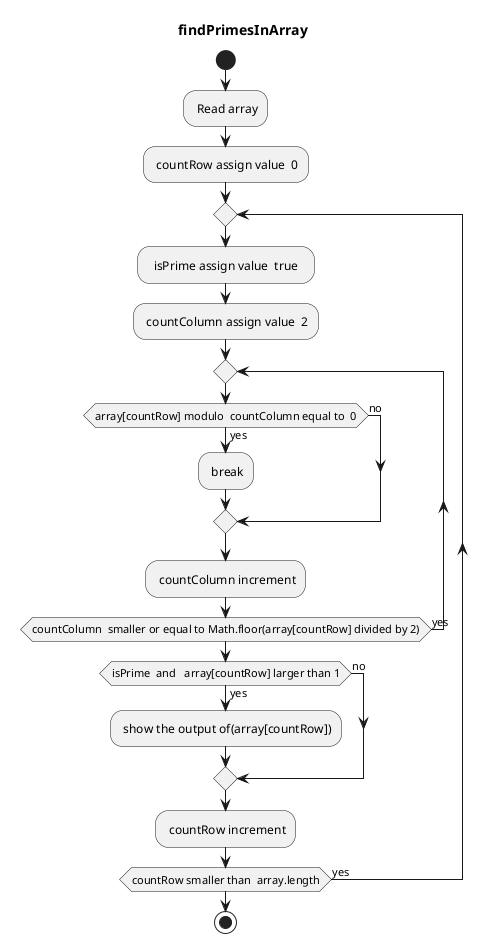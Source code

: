 @startuml
start
title  findPrimesInArray 
: Read array;
: countRow assign value  0;
repeat
 :  isPrime assign value  true  ; 
  : countColumn assign value  2;
  repeat
    if (array[countRow] modulo  countColumn equal to  0) then (yes)
      : break;
    else (no)
    endif
    : countColumn increment;
  repeat while (countColumn  smaller or equal to Math.floor(array[countRow] divided by 2)) is (yes)
  if (isPrime  and   array[countRow] larger than 1) then (yes)
    : show the output of(array[countRow]);
  else (no)
  endif
  : countRow increment;
repeat while (countRow smaller than  array.length) is (yes)
stop
@enduml